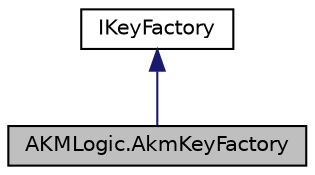 digraph "AKMLogic.AkmKeyFactory"
{
 // LATEX_PDF_SIZE
  edge [fontname="Helvetica",fontsize="10",labelfontname="Helvetica",labelfontsize="10"];
  node [fontname="Helvetica",fontsize="10",shape=record];
  Node1 [label="AKMLogic.AkmKeyFactory",height=0.2,width=0.4,color="black", fillcolor="grey75", style="filled", fontcolor="black",tooltip=" "];
  Node2 -> Node1 [dir="back",color="midnightblue",fontsize="10",style="solid",fontname="Helvetica"];
  Node2 [label="IKeyFactory",height=0.2,width=0.4,color="black", fillcolor="white", style="filled",URL="$interface_a_k_m_interface_1_1_i_key_factory.html",tooltip=" "];
}
